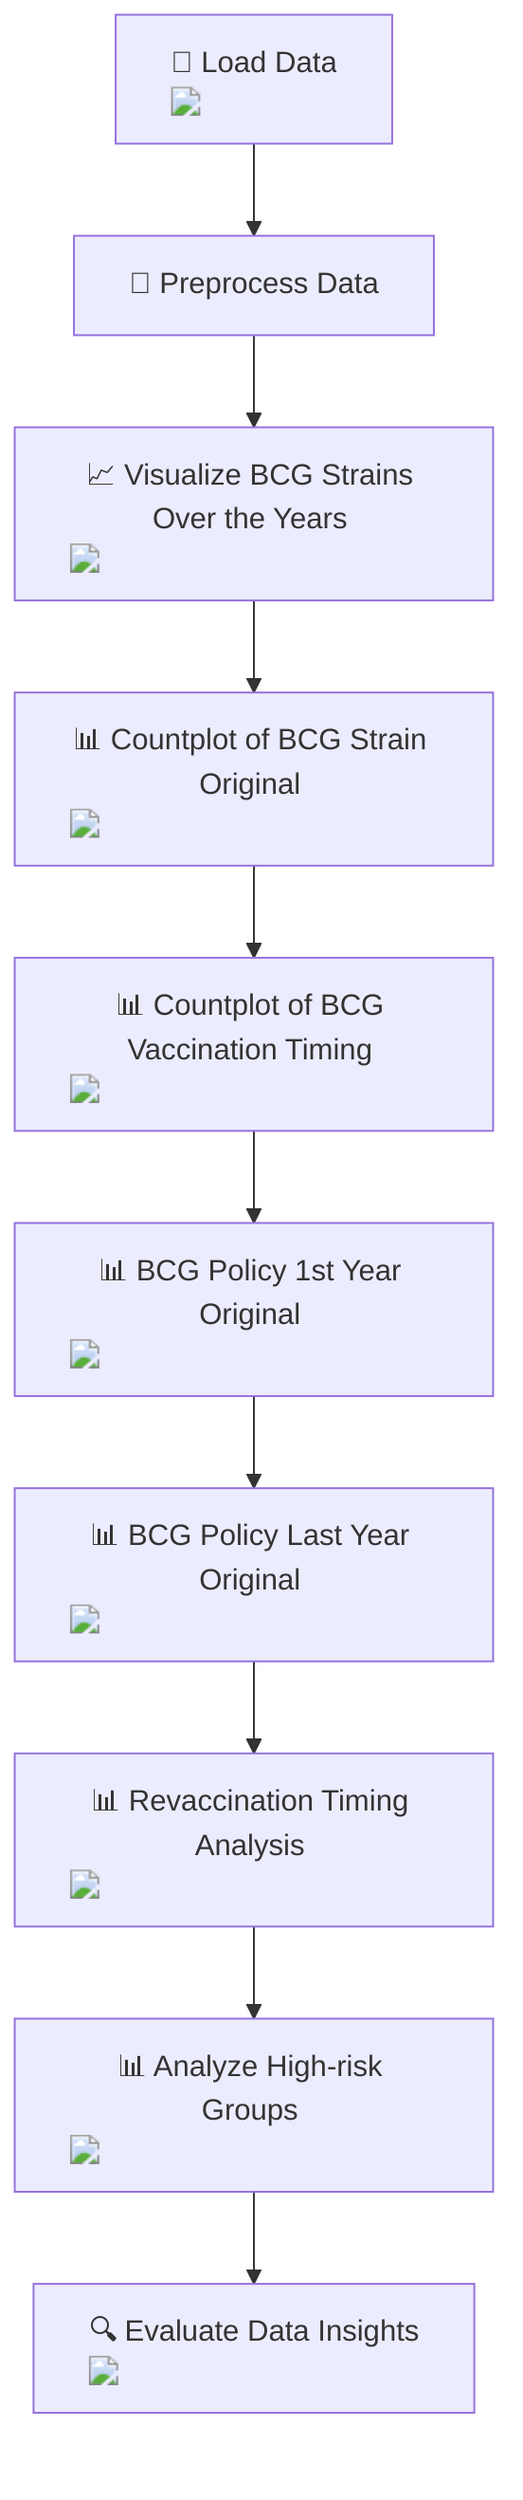 graph TD;
    A["📂 Load Data <img src='file.svg' />"] --> B["🧹 Preprocess Data"];
    B --> C["📈 Visualize BCG Strains Over the Years <img src='dummy_plots/barplot_template.svg' />"];
    C --> D["📊 Countplot of BCG Strain Original <img src='dummy_plots/barplot_template.svg' />"];
    D --> E["📊 Countplot of BCG Vaccination Timing <img src='dummy_plots/barplot_template.svg' />"];
    E --> F["📊 BCG Policy 1st Year Original <img src='dummy_plots/barplot_template.svg' />"];
    F --> G["📊 BCG Policy Last Year Original <img src='dummy_plots/barplot_template.svg' />"];
    G --> H["📊 Revaccination Timing Analysis <img src='dummy_plots/barplot_template.svg' />"];
    H --> I["📊 Analyze High-risk Groups <img src='dummy_plots/barplot_template.svg' />"];
    I --> J["🔍 Evaluate Data Insights <img src='dummy_plots/barplot_template.svg' />"];